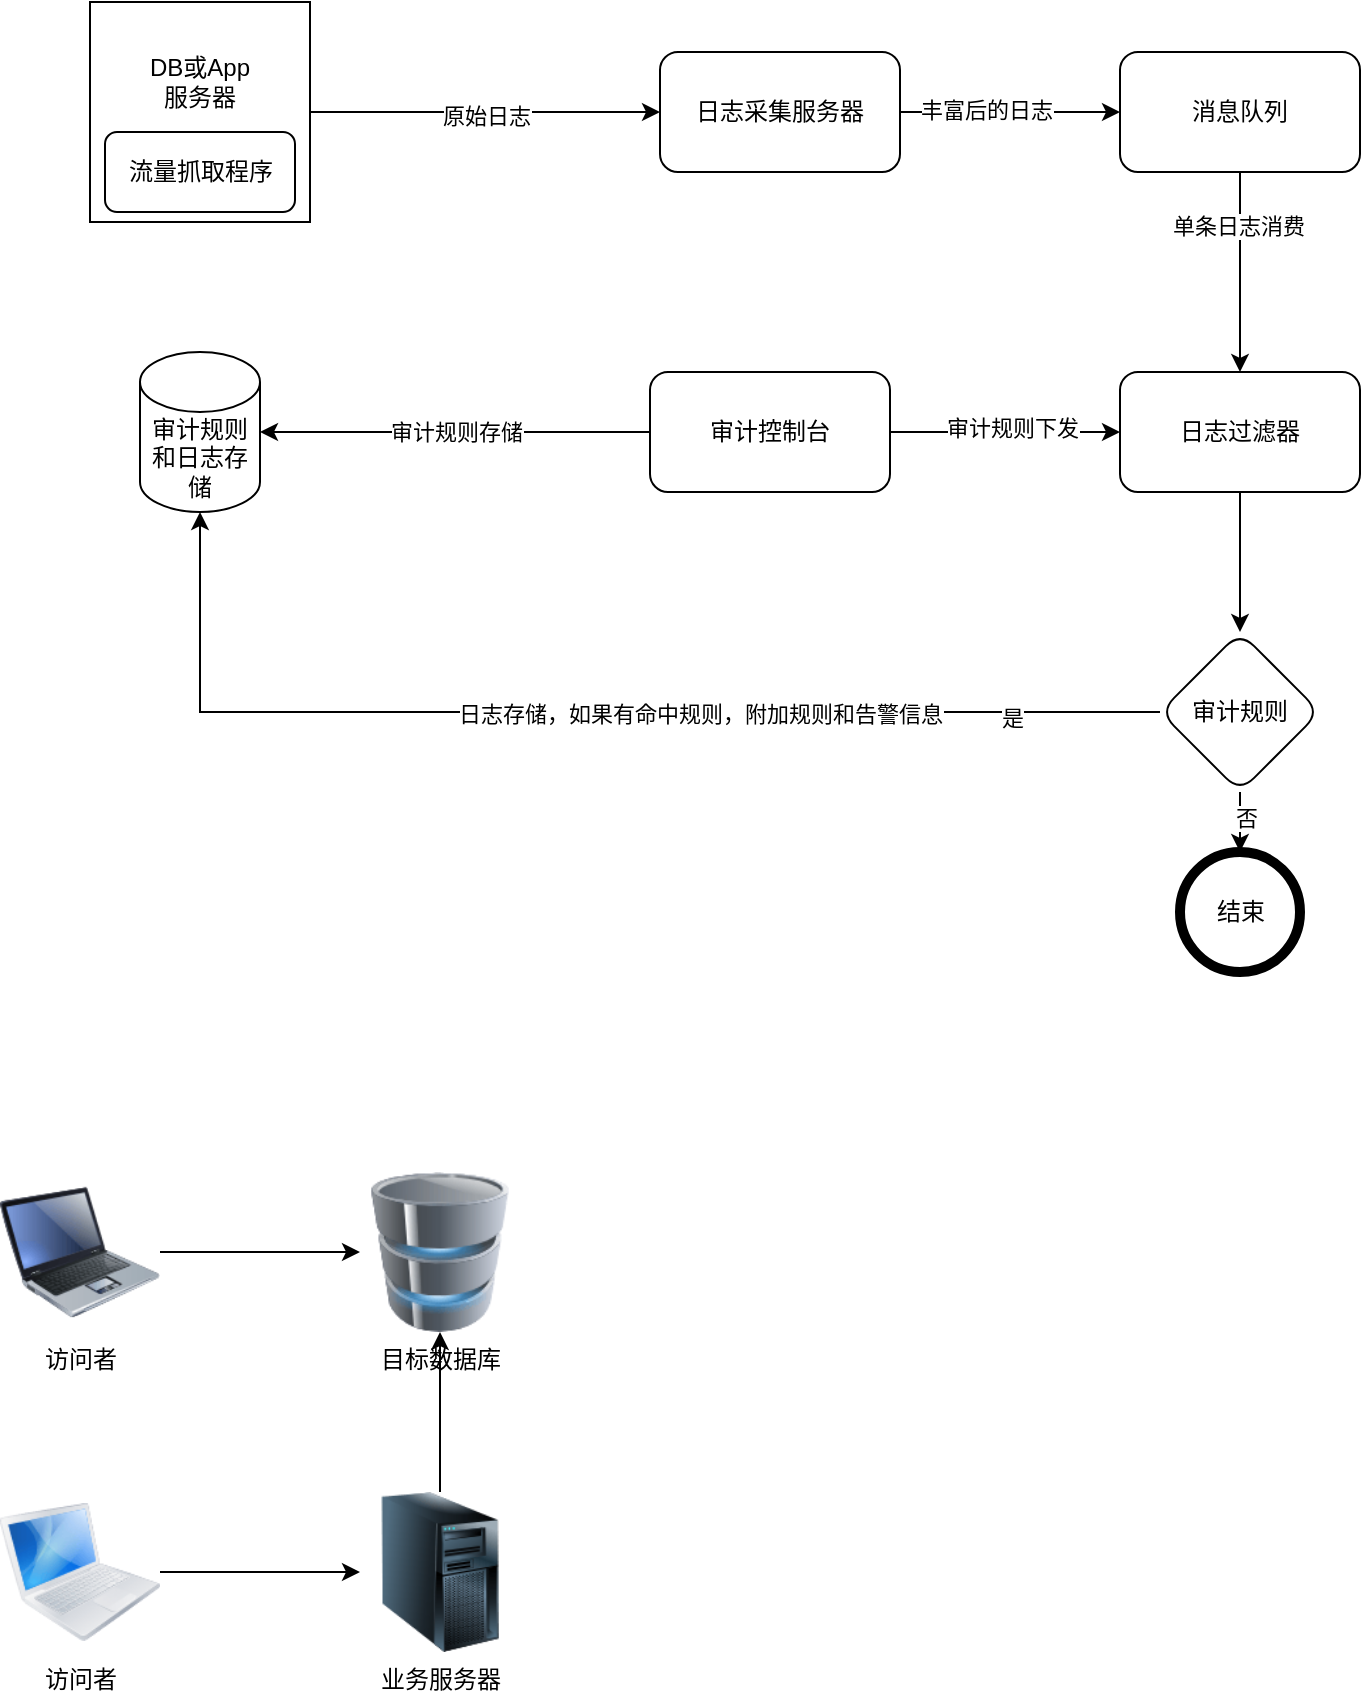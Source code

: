 <mxfile version="18.0.3" type="github">
  <diagram id="eKe6SYgErKLxVpMC9e1l" name="Page-1">
    <mxGraphModel dx="786" dy="489" grid="1" gridSize="10" guides="1" tooltips="1" connect="1" arrows="1" fold="1" page="1" pageScale="1" pageWidth="850" pageHeight="1100" math="0" shadow="0">
      <root>
        <mxCell id="0" />
        <mxCell id="1" parent="0" />
        <mxCell id="LnGCz8AqGLeLfWRywy7V-6" value="" style="edgeStyle=orthogonalEdgeStyle;rounded=0;orthogonalLoop=1;jettySize=auto;html=1;" edge="1" parent="1" source="LnGCz8AqGLeLfWRywy7V-1" target="LnGCz8AqGLeLfWRywy7V-5">
          <mxGeometry relative="1" as="geometry" />
        </mxCell>
        <mxCell id="LnGCz8AqGLeLfWRywy7V-7" value="原始日志" style="edgeLabel;html=1;align=center;verticalAlign=middle;resizable=0;points=[];" vertex="1" connectable="0" parent="LnGCz8AqGLeLfWRywy7V-6">
          <mxGeometry y="-2" relative="1" as="geometry">
            <mxPoint as="offset" />
          </mxGeometry>
        </mxCell>
        <mxCell id="LnGCz8AqGLeLfWRywy7V-1" value="" style="whiteSpace=wrap;html=1;aspect=fixed;" vertex="1" parent="1">
          <mxGeometry x="85" y="55" width="110" height="110" as="geometry" />
        </mxCell>
        <mxCell id="LnGCz8AqGLeLfWRywy7V-2" value="流量抓取程序" style="rounded=1;whiteSpace=wrap;html=1;" vertex="1" parent="1">
          <mxGeometry x="92.5" y="120" width="95" height="40" as="geometry" />
        </mxCell>
        <mxCell id="LnGCz8AqGLeLfWRywy7V-3" value="DB或App服务器" style="text;html=1;strokeColor=none;fillColor=none;align=center;verticalAlign=middle;whiteSpace=wrap;rounded=0;" vertex="1" parent="1">
          <mxGeometry x="110" y="80" width="60" height="30" as="geometry" />
        </mxCell>
        <mxCell id="LnGCz8AqGLeLfWRywy7V-9" value="" style="edgeStyle=orthogonalEdgeStyle;rounded=0;orthogonalLoop=1;jettySize=auto;html=1;" edge="1" parent="1" source="LnGCz8AqGLeLfWRywy7V-5" target="LnGCz8AqGLeLfWRywy7V-8">
          <mxGeometry relative="1" as="geometry" />
        </mxCell>
        <mxCell id="LnGCz8AqGLeLfWRywy7V-11" value="丰富后的日志" style="edgeLabel;html=1;align=center;verticalAlign=middle;resizable=0;points=[];" vertex="1" connectable="0" parent="LnGCz8AqGLeLfWRywy7V-9">
          <mxGeometry x="-0.222" y="1" relative="1" as="geometry">
            <mxPoint as="offset" />
          </mxGeometry>
        </mxCell>
        <mxCell id="LnGCz8AqGLeLfWRywy7V-5" value="日志采集服务器" style="rounded=1;whiteSpace=wrap;html=1;" vertex="1" parent="1">
          <mxGeometry x="370" y="80" width="120" height="60" as="geometry" />
        </mxCell>
        <mxCell id="LnGCz8AqGLeLfWRywy7V-17" value="" style="edgeStyle=orthogonalEdgeStyle;rounded=0;orthogonalLoop=1;jettySize=auto;html=1;" edge="1" parent="1" source="LnGCz8AqGLeLfWRywy7V-8" target="LnGCz8AqGLeLfWRywy7V-19">
          <mxGeometry relative="1" as="geometry" />
        </mxCell>
        <mxCell id="LnGCz8AqGLeLfWRywy7V-18" value="单条日志消费" style="edgeLabel;html=1;align=center;verticalAlign=middle;resizable=0;points=[];" vertex="1" connectable="0" parent="LnGCz8AqGLeLfWRywy7V-17">
          <mxGeometry x="-0.473" y="-1" relative="1" as="geometry">
            <mxPoint as="offset" />
          </mxGeometry>
        </mxCell>
        <mxCell id="LnGCz8AqGLeLfWRywy7V-8" value="消息队列" style="rounded=1;whiteSpace=wrap;html=1;" vertex="1" parent="1">
          <mxGeometry x="600" y="80" width="120" height="60" as="geometry" />
        </mxCell>
        <mxCell id="LnGCz8AqGLeLfWRywy7V-15" value="审计规则存储" style="edgeStyle=orthogonalEdgeStyle;rounded=0;orthogonalLoop=1;jettySize=auto;html=1;" edge="1" parent="1" source="LnGCz8AqGLeLfWRywy7V-13" target="LnGCz8AqGLeLfWRywy7V-14">
          <mxGeometry relative="1" as="geometry">
            <Array as="points">
              <mxPoint x="270" y="270" />
              <mxPoint x="270" y="270" />
            </Array>
          </mxGeometry>
        </mxCell>
        <mxCell id="LnGCz8AqGLeLfWRywy7V-20" value="" style="edgeStyle=orthogonalEdgeStyle;rounded=0;orthogonalLoop=1;jettySize=auto;html=1;" edge="1" parent="1" source="LnGCz8AqGLeLfWRywy7V-13" target="LnGCz8AqGLeLfWRywy7V-19">
          <mxGeometry relative="1" as="geometry" />
        </mxCell>
        <mxCell id="LnGCz8AqGLeLfWRywy7V-21" value="审计规则下发" style="edgeLabel;html=1;align=center;verticalAlign=middle;resizable=0;points=[];" vertex="1" connectable="0" parent="LnGCz8AqGLeLfWRywy7V-20">
          <mxGeometry x="0.061" y="2" relative="1" as="geometry">
            <mxPoint as="offset" />
          </mxGeometry>
        </mxCell>
        <mxCell id="LnGCz8AqGLeLfWRywy7V-13" value="审计控制台" style="rounded=1;whiteSpace=wrap;html=1;" vertex="1" parent="1">
          <mxGeometry x="365" y="240" width="120" height="60" as="geometry" />
        </mxCell>
        <mxCell id="LnGCz8AqGLeLfWRywy7V-14" value="审计规则和日志存储" style="shape=cylinder3;whiteSpace=wrap;html=1;boundedLbl=1;backgroundOutline=1;size=15;" vertex="1" parent="1">
          <mxGeometry x="110" y="230" width="60" height="80" as="geometry" />
        </mxCell>
        <mxCell id="LnGCz8AqGLeLfWRywy7V-23" value="" style="edgeStyle=orthogonalEdgeStyle;rounded=0;orthogonalLoop=1;jettySize=auto;html=1;" edge="1" parent="1" source="LnGCz8AqGLeLfWRywy7V-19" target="LnGCz8AqGLeLfWRywy7V-22">
          <mxGeometry relative="1" as="geometry" />
        </mxCell>
        <mxCell id="LnGCz8AqGLeLfWRywy7V-19" value="日志过滤器" style="whiteSpace=wrap;html=1;rounded=1;" vertex="1" parent="1">
          <mxGeometry x="600" y="240" width="120" height="60" as="geometry" />
        </mxCell>
        <mxCell id="LnGCz8AqGLeLfWRywy7V-29" value="" style="edgeStyle=orthogonalEdgeStyle;rounded=0;orthogonalLoop=1;jettySize=auto;html=1;" edge="1" parent="1" source="LnGCz8AqGLeLfWRywy7V-22" target="LnGCz8AqGLeLfWRywy7V-28">
          <mxGeometry relative="1" as="geometry" />
        </mxCell>
        <mxCell id="LnGCz8AqGLeLfWRywy7V-30" value="否" style="edgeLabel;html=1;align=center;verticalAlign=middle;resizable=0;points=[];" vertex="1" connectable="0" parent="LnGCz8AqGLeLfWRywy7V-29">
          <mxGeometry x="0.32" y="3" relative="1" as="geometry">
            <mxPoint as="offset" />
          </mxGeometry>
        </mxCell>
        <mxCell id="LnGCz8AqGLeLfWRywy7V-31" style="edgeStyle=orthogonalEdgeStyle;rounded=0;orthogonalLoop=1;jettySize=auto;html=1;entryX=0.5;entryY=1;entryDx=0;entryDy=0;entryPerimeter=0;" edge="1" parent="1" source="LnGCz8AqGLeLfWRywy7V-22" target="LnGCz8AqGLeLfWRywy7V-14">
          <mxGeometry relative="1" as="geometry" />
        </mxCell>
        <mxCell id="LnGCz8AqGLeLfWRywy7V-32" value="日志存储，如果有命中规则，附加规则和告警信息" style="edgeLabel;html=1;align=center;verticalAlign=middle;resizable=0;points=[];" vertex="1" connectable="0" parent="LnGCz8AqGLeLfWRywy7V-31">
          <mxGeometry x="-0.207" y="1" relative="1" as="geometry">
            <mxPoint as="offset" />
          </mxGeometry>
        </mxCell>
        <mxCell id="LnGCz8AqGLeLfWRywy7V-33" value="是" style="edgeLabel;html=1;align=center;verticalAlign=middle;resizable=0;points=[];" vertex="1" connectable="0" parent="LnGCz8AqGLeLfWRywy7V-31">
          <mxGeometry x="-0.745" y="3" relative="1" as="geometry">
            <mxPoint as="offset" />
          </mxGeometry>
        </mxCell>
        <mxCell id="LnGCz8AqGLeLfWRywy7V-22" value="审计规则" style="rhombus;whiteSpace=wrap;html=1;rounded=1;" vertex="1" parent="1">
          <mxGeometry x="620" y="370" width="80" height="80" as="geometry" />
        </mxCell>
        <mxCell id="LnGCz8AqGLeLfWRywy7V-28" value="结束" style="shape=ellipse;html=1;dashed=0;whitespace=wrap;aspect=fixed;strokeWidth=5;perimeter=ellipsePerimeter;" vertex="1" parent="1">
          <mxGeometry x="630" y="480" width="60" height="60" as="geometry" />
        </mxCell>
        <mxCell id="LnGCz8AqGLeLfWRywy7V-35" value="目标数据库" style="image;html=1;image=img/lib/clip_art/computers/Database_128x128.png" vertex="1" parent="1">
          <mxGeometry x="220" y="640" width="80" height="80" as="geometry" />
        </mxCell>
        <mxCell id="LnGCz8AqGLeLfWRywy7V-37" value="" style="edgeStyle=orthogonalEdgeStyle;rounded=0;orthogonalLoop=1;jettySize=auto;html=1;" edge="1" parent="1" source="LnGCz8AqGLeLfWRywy7V-36" target="LnGCz8AqGLeLfWRywy7V-35">
          <mxGeometry relative="1" as="geometry" />
        </mxCell>
        <mxCell id="LnGCz8AqGLeLfWRywy7V-36" value="访问者" style="image;html=1;image=img/lib/clip_art/computers/Laptop_128x128.png" vertex="1" parent="1">
          <mxGeometry x="40" y="640" width="80" height="80" as="geometry" />
        </mxCell>
        <mxCell id="LnGCz8AqGLeLfWRywy7V-42" value="" style="edgeStyle=orthogonalEdgeStyle;rounded=0;orthogonalLoop=1;jettySize=auto;html=1;" edge="1" parent="1" source="LnGCz8AqGLeLfWRywy7V-39" target="LnGCz8AqGLeLfWRywy7V-35">
          <mxGeometry relative="1" as="geometry" />
        </mxCell>
        <mxCell id="LnGCz8AqGLeLfWRywy7V-39" value="业务服务器" style="image;html=1;image=img/lib/clip_art/computers/Server_Tower_128x128.png" vertex="1" parent="1">
          <mxGeometry x="220" y="800" width="80" height="80" as="geometry" />
        </mxCell>
        <mxCell id="LnGCz8AqGLeLfWRywy7V-41" value="" style="edgeStyle=orthogonalEdgeStyle;rounded=0;orthogonalLoop=1;jettySize=auto;html=1;" edge="1" parent="1" source="LnGCz8AqGLeLfWRywy7V-40" target="LnGCz8AqGLeLfWRywy7V-39">
          <mxGeometry relative="1" as="geometry" />
        </mxCell>
        <mxCell id="LnGCz8AqGLeLfWRywy7V-40" value="访问者" style="image;html=1;image=img/lib/clip_art/computers/MacBook_128x128.png" vertex="1" parent="1">
          <mxGeometry x="40" y="800" width="80" height="80" as="geometry" />
        </mxCell>
      </root>
    </mxGraphModel>
  </diagram>
</mxfile>
